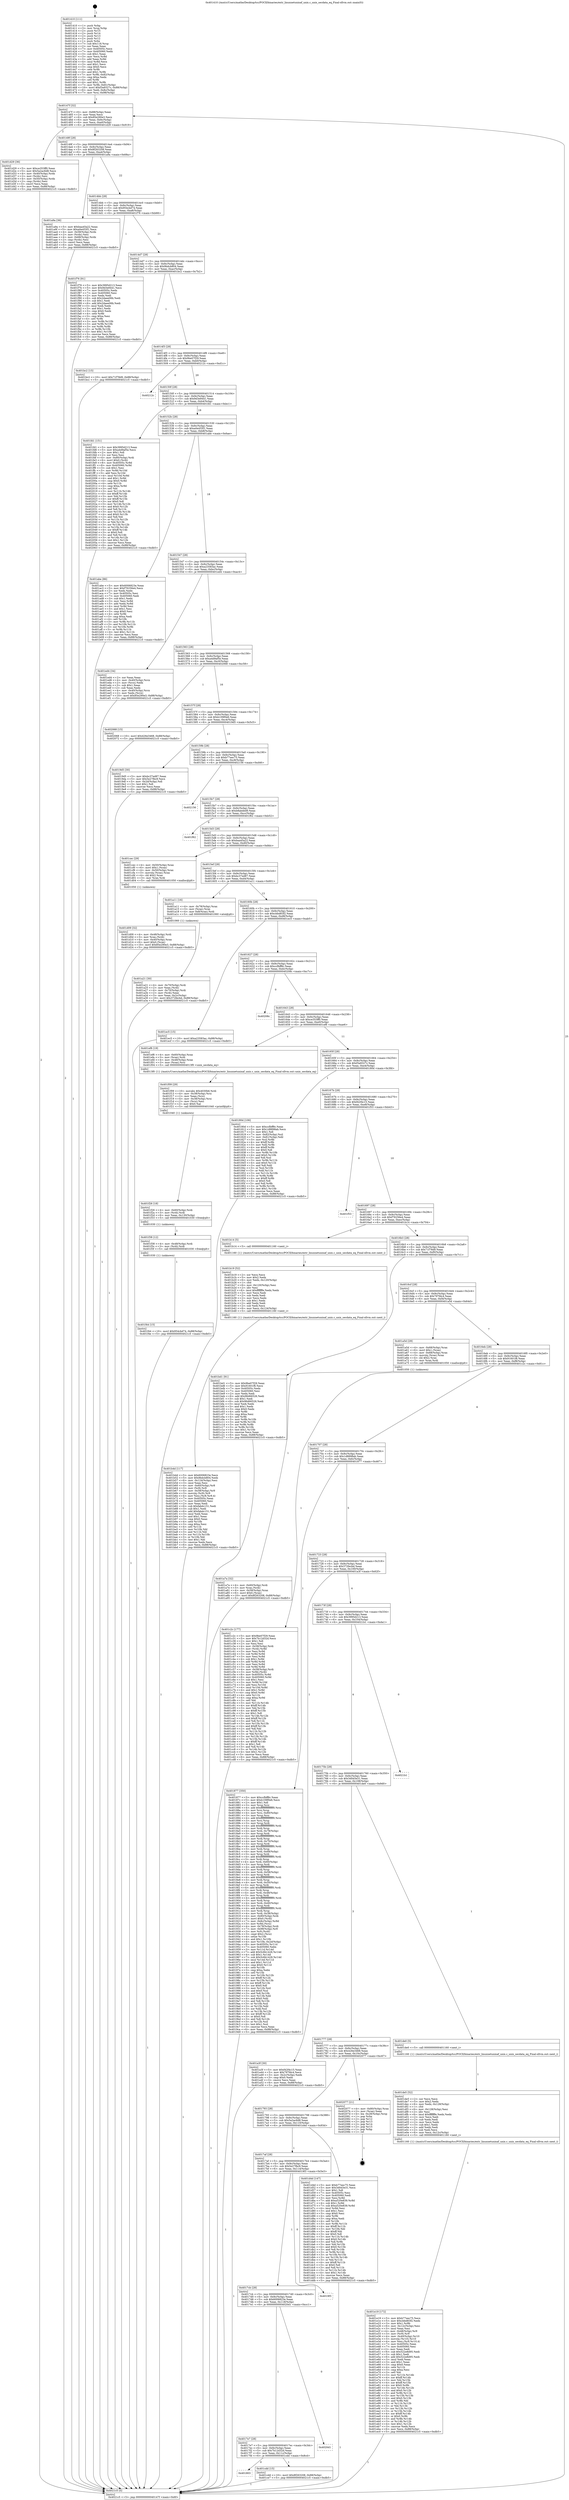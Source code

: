 digraph "0x401410" {
  label = "0x401410 (/mnt/c/Users/mathe/Desktop/tcc/POCII/binaries/extr_linuxnetunixaf_unix.c_unix_secdata_eq_Final-ollvm.out::main(0))"
  labelloc = "t"
  node[shape=record]

  Entry [label="",width=0.3,height=0.3,shape=circle,fillcolor=black,style=filled]
  "0x40147f" [label="{
     0x40147f [32]\l
     | [instrs]\l
     &nbsp;&nbsp;0x40147f \<+6\>: mov -0x88(%rbp),%eax\l
     &nbsp;&nbsp;0x401485 \<+2\>: mov %eax,%ecx\l
     &nbsp;&nbsp;0x401487 \<+6\>: sub $0x85e290e3,%ecx\l
     &nbsp;&nbsp;0x40148d \<+6\>: mov %eax,-0x9c(%rbp)\l
     &nbsp;&nbsp;0x401493 \<+6\>: mov %ecx,-0xa0(%rbp)\l
     &nbsp;&nbsp;0x401499 \<+6\>: je 0000000000401d29 \<main+0x919\>\l
  }"]
  "0x401d29" [label="{
     0x401d29 [36]\l
     | [instrs]\l
     &nbsp;&nbsp;0x401d29 \<+5\>: mov $0xce353ff0,%eax\l
     &nbsp;&nbsp;0x401d2e \<+5\>: mov $0x5a2ac6d8,%ecx\l
     &nbsp;&nbsp;0x401d33 \<+4\>: mov -0x40(%rbp),%rdx\l
     &nbsp;&nbsp;0x401d37 \<+2\>: mov (%rdx),%esi\l
     &nbsp;&nbsp;0x401d39 \<+4\>: mov -0x50(%rbp),%rdx\l
     &nbsp;&nbsp;0x401d3d \<+2\>: cmp (%rdx),%esi\l
     &nbsp;&nbsp;0x401d3f \<+3\>: cmovl %ecx,%eax\l
     &nbsp;&nbsp;0x401d42 \<+6\>: mov %eax,-0x88(%rbp)\l
     &nbsp;&nbsp;0x401d48 \<+5\>: jmp 00000000004021c5 \<main+0xdb5\>\l
  }"]
  "0x40149f" [label="{
     0x40149f [28]\l
     | [instrs]\l
     &nbsp;&nbsp;0x40149f \<+5\>: jmp 00000000004014a4 \<main+0x94\>\l
     &nbsp;&nbsp;0x4014a4 \<+6\>: mov -0x9c(%rbp),%eax\l
     &nbsp;&nbsp;0x4014aa \<+5\>: sub $0x8f263208,%eax\l
     &nbsp;&nbsp;0x4014af \<+6\>: mov %eax,-0xa4(%rbp)\l
     &nbsp;&nbsp;0x4014b5 \<+6\>: je 0000000000401a9a \<main+0x68a\>\l
  }"]
  Exit [label="",width=0.3,height=0.3,shape=circle,fillcolor=black,style=filled,peripheries=2]
  "0x401a9a" [label="{
     0x401a9a [36]\l
     | [instrs]\l
     &nbsp;&nbsp;0x401a9a \<+5\>: mov $0xbaa45a22,%eax\l
     &nbsp;&nbsp;0x401a9f \<+5\>: mov $0xa0e455f1,%ecx\l
     &nbsp;&nbsp;0x401aa4 \<+4\>: mov -0x58(%rbp),%rdx\l
     &nbsp;&nbsp;0x401aa8 \<+2\>: mov (%rdx),%esi\l
     &nbsp;&nbsp;0x401aaa \<+4\>: mov -0x68(%rbp),%rdx\l
     &nbsp;&nbsp;0x401aae \<+2\>: cmp (%rdx),%esi\l
     &nbsp;&nbsp;0x401ab0 \<+3\>: cmovl %ecx,%eax\l
     &nbsp;&nbsp;0x401ab3 \<+6\>: mov %eax,-0x88(%rbp)\l
     &nbsp;&nbsp;0x401ab9 \<+5\>: jmp 00000000004021c5 \<main+0xdb5\>\l
  }"]
  "0x4014bb" [label="{
     0x4014bb [28]\l
     | [instrs]\l
     &nbsp;&nbsp;0x4014bb \<+5\>: jmp 00000000004014c0 \<main+0xb0\>\l
     &nbsp;&nbsp;0x4014c0 \<+6\>: mov -0x9c(%rbp),%eax\l
     &nbsp;&nbsp;0x4014c6 \<+5\>: sub $0x954cbd74,%eax\l
     &nbsp;&nbsp;0x4014cb \<+6\>: mov %eax,-0xa8(%rbp)\l
     &nbsp;&nbsp;0x4014d1 \<+6\>: je 0000000000401f76 \<main+0xb66\>\l
  }"]
  "0x401f44" [label="{
     0x401f44 [15]\l
     | [instrs]\l
     &nbsp;&nbsp;0x401f44 \<+10\>: movl $0x954cbd74,-0x88(%rbp)\l
     &nbsp;&nbsp;0x401f4e \<+5\>: jmp 00000000004021c5 \<main+0xdb5\>\l
  }"]
  "0x401f76" [label="{
     0x401f76 [91]\l
     | [instrs]\l
     &nbsp;&nbsp;0x401f76 \<+5\>: mov $0x3995d213,%eax\l
     &nbsp;&nbsp;0x401f7b \<+5\>: mov $0x9d3e9441,%ecx\l
     &nbsp;&nbsp;0x401f80 \<+7\>: mov 0x40505c,%edx\l
     &nbsp;&nbsp;0x401f87 \<+7\>: mov 0x405060,%esi\l
     &nbsp;&nbsp;0x401f8e \<+2\>: mov %edx,%edi\l
     &nbsp;&nbsp;0x401f90 \<+6\>: sub $0x2daee06b,%edi\l
     &nbsp;&nbsp;0x401f96 \<+3\>: sub $0x1,%edi\l
     &nbsp;&nbsp;0x401f99 \<+6\>: add $0x2daee06b,%edi\l
     &nbsp;&nbsp;0x401f9f \<+3\>: imul %edi,%edx\l
     &nbsp;&nbsp;0x401fa2 \<+3\>: and $0x1,%edx\l
     &nbsp;&nbsp;0x401fa5 \<+3\>: cmp $0x0,%edx\l
     &nbsp;&nbsp;0x401fa8 \<+4\>: sete %r8b\l
     &nbsp;&nbsp;0x401fac \<+3\>: cmp $0xa,%esi\l
     &nbsp;&nbsp;0x401faf \<+4\>: setl %r9b\l
     &nbsp;&nbsp;0x401fb3 \<+3\>: mov %r8b,%r10b\l
     &nbsp;&nbsp;0x401fb6 \<+3\>: and %r9b,%r10b\l
     &nbsp;&nbsp;0x401fb9 \<+3\>: xor %r9b,%r8b\l
     &nbsp;&nbsp;0x401fbc \<+3\>: or %r8b,%r10b\l
     &nbsp;&nbsp;0x401fbf \<+4\>: test $0x1,%r10b\l
     &nbsp;&nbsp;0x401fc3 \<+3\>: cmovne %ecx,%eax\l
     &nbsp;&nbsp;0x401fc6 \<+6\>: mov %eax,-0x88(%rbp)\l
     &nbsp;&nbsp;0x401fcc \<+5\>: jmp 00000000004021c5 \<main+0xdb5\>\l
  }"]
  "0x4014d7" [label="{
     0x4014d7 [28]\l
     | [instrs]\l
     &nbsp;&nbsp;0x4014d7 \<+5\>: jmp 00000000004014dc \<main+0xcc\>\l
     &nbsp;&nbsp;0x4014dc \<+6\>: mov -0x9c(%rbp),%eax\l
     &nbsp;&nbsp;0x4014e2 \<+5\>: sub $0x9bdcb804,%eax\l
     &nbsp;&nbsp;0x4014e7 \<+6\>: mov %eax,-0xac(%rbp)\l
     &nbsp;&nbsp;0x4014ed \<+6\>: je 0000000000401bc2 \<main+0x7b2\>\l
  }"]
  "0x401f38" [label="{
     0x401f38 [12]\l
     | [instrs]\l
     &nbsp;&nbsp;0x401f38 \<+4\>: mov -0x48(%rbp),%rdi\l
     &nbsp;&nbsp;0x401f3c \<+3\>: mov (%rdi),%rdi\l
     &nbsp;&nbsp;0x401f3f \<+5\>: call 0000000000401030 \<free@plt\>\l
     | [calls]\l
     &nbsp;&nbsp;0x401030 \{1\} (unknown)\l
  }"]
  "0x401bc2" [label="{
     0x401bc2 [15]\l
     | [instrs]\l
     &nbsp;&nbsp;0x401bc2 \<+10\>: movl $0x71f78d9,-0x88(%rbp)\l
     &nbsp;&nbsp;0x401bcc \<+5\>: jmp 00000000004021c5 \<main+0xdb5\>\l
  }"]
  "0x4014f3" [label="{
     0x4014f3 [28]\l
     | [instrs]\l
     &nbsp;&nbsp;0x4014f3 \<+5\>: jmp 00000000004014f8 \<main+0xe8\>\l
     &nbsp;&nbsp;0x4014f8 \<+6\>: mov -0x9c(%rbp),%eax\l
     &nbsp;&nbsp;0x4014fe \<+5\>: sub $0x9be07f29,%eax\l
     &nbsp;&nbsp;0x401503 \<+6\>: mov %eax,-0xb0(%rbp)\l
     &nbsp;&nbsp;0x401509 \<+6\>: je 000000000040212c \<main+0xd1c\>\l
  }"]
  "0x401f26" [label="{
     0x401f26 [18]\l
     | [instrs]\l
     &nbsp;&nbsp;0x401f26 \<+4\>: mov -0x60(%rbp),%rdi\l
     &nbsp;&nbsp;0x401f2a \<+3\>: mov (%rdi),%rdi\l
     &nbsp;&nbsp;0x401f2d \<+6\>: mov %eax,-0x130(%rbp)\l
     &nbsp;&nbsp;0x401f33 \<+5\>: call 0000000000401030 \<free@plt\>\l
     | [calls]\l
     &nbsp;&nbsp;0x401030 \{1\} (unknown)\l
  }"]
  "0x40212c" [label="{
     0x40212c\l
  }", style=dashed]
  "0x40150f" [label="{
     0x40150f [28]\l
     | [instrs]\l
     &nbsp;&nbsp;0x40150f \<+5\>: jmp 0000000000401514 \<main+0x104\>\l
     &nbsp;&nbsp;0x401514 \<+6\>: mov -0x9c(%rbp),%eax\l
     &nbsp;&nbsp;0x40151a \<+5\>: sub $0x9d3e9441,%eax\l
     &nbsp;&nbsp;0x40151f \<+6\>: mov %eax,-0xb4(%rbp)\l
     &nbsp;&nbsp;0x401525 \<+6\>: je 0000000000401fd1 \<main+0xbc1\>\l
  }"]
  "0x401f09" [label="{
     0x401f09 [29]\l
     | [instrs]\l
     &nbsp;&nbsp;0x401f09 \<+10\>: movabs $0x4030b6,%rdi\l
     &nbsp;&nbsp;0x401f13 \<+4\>: mov -0x38(%rbp),%rsi\l
     &nbsp;&nbsp;0x401f17 \<+2\>: mov %eax,(%rsi)\l
     &nbsp;&nbsp;0x401f19 \<+4\>: mov -0x38(%rbp),%rsi\l
     &nbsp;&nbsp;0x401f1d \<+2\>: mov (%rsi),%esi\l
     &nbsp;&nbsp;0x401f1f \<+2\>: mov $0x0,%al\l
     &nbsp;&nbsp;0x401f21 \<+5\>: call 0000000000401040 \<printf@plt\>\l
     | [calls]\l
     &nbsp;&nbsp;0x401040 \{1\} (unknown)\l
  }"]
  "0x401fd1" [label="{
     0x401fd1 [151]\l
     | [instrs]\l
     &nbsp;&nbsp;0x401fd1 \<+5\>: mov $0x3995d213,%eax\l
     &nbsp;&nbsp;0x401fd6 \<+5\>: mov $0xa4d9af5e,%ecx\l
     &nbsp;&nbsp;0x401fdb \<+2\>: mov $0x1,%dl\l
     &nbsp;&nbsp;0x401fdd \<+2\>: xor %esi,%esi\l
     &nbsp;&nbsp;0x401fdf \<+4\>: mov -0x80(%rbp),%rdi\l
     &nbsp;&nbsp;0x401fe3 \<+6\>: movl $0x0,(%rdi)\l
     &nbsp;&nbsp;0x401fe9 \<+8\>: mov 0x40505c,%r8d\l
     &nbsp;&nbsp;0x401ff1 \<+8\>: mov 0x405060,%r9d\l
     &nbsp;&nbsp;0x401ff9 \<+3\>: sub $0x1,%esi\l
     &nbsp;&nbsp;0x401ffc \<+3\>: mov %r8d,%r10d\l
     &nbsp;&nbsp;0x401fff \<+3\>: add %esi,%r10d\l
     &nbsp;&nbsp;0x402002 \<+4\>: imul %r10d,%r8d\l
     &nbsp;&nbsp;0x402006 \<+4\>: and $0x1,%r8d\l
     &nbsp;&nbsp;0x40200a \<+4\>: cmp $0x0,%r8d\l
     &nbsp;&nbsp;0x40200e \<+4\>: sete %r11b\l
     &nbsp;&nbsp;0x402012 \<+4\>: cmp $0xa,%r9d\l
     &nbsp;&nbsp;0x402016 \<+3\>: setl %bl\l
     &nbsp;&nbsp;0x402019 \<+3\>: mov %r11b,%r14b\l
     &nbsp;&nbsp;0x40201c \<+4\>: xor $0xff,%r14b\l
     &nbsp;&nbsp;0x402020 \<+3\>: mov %bl,%r15b\l
     &nbsp;&nbsp;0x402023 \<+4\>: xor $0xff,%r15b\l
     &nbsp;&nbsp;0x402027 \<+3\>: xor $0x0,%dl\l
     &nbsp;&nbsp;0x40202a \<+3\>: mov %r14b,%r12b\l
     &nbsp;&nbsp;0x40202d \<+4\>: and $0x0,%r12b\l
     &nbsp;&nbsp;0x402031 \<+3\>: and %dl,%r11b\l
     &nbsp;&nbsp;0x402034 \<+3\>: mov %r15b,%r13b\l
     &nbsp;&nbsp;0x402037 \<+4\>: and $0x0,%r13b\l
     &nbsp;&nbsp;0x40203b \<+2\>: and %dl,%bl\l
     &nbsp;&nbsp;0x40203d \<+3\>: or %r11b,%r12b\l
     &nbsp;&nbsp;0x402040 \<+3\>: or %bl,%r13b\l
     &nbsp;&nbsp;0x402043 \<+3\>: xor %r13b,%r12b\l
     &nbsp;&nbsp;0x402046 \<+3\>: or %r15b,%r14b\l
     &nbsp;&nbsp;0x402049 \<+4\>: xor $0xff,%r14b\l
     &nbsp;&nbsp;0x40204d \<+3\>: or $0x0,%dl\l
     &nbsp;&nbsp;0x402050 \<+3\>: and %dl,%r14b\l
     &nbsp;&nbsp;0x402053 \<+3\>: or %r14b,%r12b\l
     &nbsp;&nbsp;0x402056 \<+4\>: test $0x1,%r12b\l
     &nbsp;&nbsp;0x40205a \<+3\>: cmovne %ecx,%eax\l
     &nbsp;&nbsp;0x40205d \<+6\>: mov %eax,-0x88(%rbp)\l
     &nbsp;&nbsp;0x402063 \<+5\>: jmp 00000000004021c5 \<main+0xdb5\>\l
  }"]
  "0x40152b" [label="{
     0x40152b [28]\l
     | [instrs]\l
     &nbsp;&nbsp;0x40152b \<+5\>: jmp 0000000000401530 \<main+0x120\>\l
     &nbsp;&nbsp;0x401530 \<+6\>: mov -0x9c(%rbp),%eax\l
     &nbsp;&nbsp;0x401536 \<+5\>: sub $0xa0e455f1,%eax\l
     &nbsp;&nbsp;0x40153b \<+6\>: mov %eax,-0xb8(%rbp)\l
     &nbsp;&nbsp;0x401541 \<+6\>: je 0000000000401abe \<main+0x6ae\>\l
  }"]
  "0x401e19" [label="{
     0x401e19 [172]\l
     | [instrs]\l
     &nbsp;&nbsp;0x401e19 \<+5\>: mov $0xb77eec75,%ecx\l
     &nbsp;&nbsp;0x401e1e \<+5\>: mov $0xcbbd83f2,%edx\l
     &nbsp;&nbsp;0x401e23 \<+3\>: mov $0x1,%r8b\l
     &nbsp;&nbsp;0x401e26 \<+6\>: mov -0x12c(%rbp),%esi\l
     &nbsp;&nbsp;0x401e2c \<+3\>: imul %eax,%esi\l
     &nbsp;&nbsp;0x401e2f \<+4\>: mov -0x48(%rbp),%r9\l
     &nbsp;&nbsp;0x401e33 \<+3\>: mov (%r9),%r9\l
     &nbsp;&nbsp;0x401e36 \<+4\>: mov -0x40(%rbp),%r10\l
     &nbsp;&nbsp;0x401e3a \<+3\>: movslq (%r10),%r10\l
     &nbsp;&nbsp;0x401e3d \<+4\>: mov %esi,(%r9,%r10,4)\l
     &nbsp;&nbsp;0x401e41 \<+7\>: mov 0x40505c,%eax\l
     &nbsp;&nbsp;0x401e48 \<+7\>: mov 0x405060,%esi\l
     &nbsp;&nbsp;0x401e4f \<+2\>: mov %eax,%edi\l
     &nbsp;&nbsp;0x401e51 \<+6\>: sub $0x522e8d95,%edi\l
     &nbsp;&nbsp;0x401e57 \<+3\>: sub $0x1,%edi\l
     &nbsp;&nbsp;0x401e5a \<+6\>: add $0x522e8d95,%edi\l
     &nbsp;&nbsp;0x401e60 \<+3\>: imul %edi,%eax\l
     &nbsp;&nbsp;0x401e63 \<+3\>: and $0x1,%eax\l
     &nbsp;&nbsp;0x401e66 \<+3\>: cmp $0x0,%eax\l
     &nbsp;&nbsp;0x401e69 \<+4\>: sete %r11b\l
     &nbsp;&nbsp;0x401e6d \<+3\>: cmp $0xa,%esi\l
     &nbsp;&nbsp;0x401e70 \<+3\>: setl %bl\l
     &nbsp;&nbsp;0x401e73 \<+3\>: mov %r11b,%r14b\l
     &nbsp;&nbsp;0x401e76 \<+4\>: xor $0xff,%r14b\l
     &nbsp;&nbsp;0x401e7a \<+3\>: mov %bl,%r15b\l
     &nbsp;&nbsp;0x401e7d \<+4\>: xor $0xff,%r15b\l
     &nbsp;&nbsp;0x401e81 \<+4\>: xor $0x0,%r8b\l
     &nbsp;&nbsp;0x401e85 \<+3\>: mov %r14b,%r12b\l
     &nbsp;&nbsp;0x401e88 \<+4\>: and $0x0,%r12b\l
     &nbsp;&nbsp;0x401e8c \<+3\>: and %r8b,%r11b\l
     &nbsp;&nbsp;0x401e8f \<+3\>: mov %r15b,%r13b\l
     &nbsp;&nbsp;0x401e92 \<+4\>: and $0x0,%r13b\l
     &nbsp;&nbsp;0x401e96 \<+3\>: and %r8b,%bl\l
     &nbsp;&nbsp;0x401e99 \<+3\>: or %r11b,%r12b\l
     &nbsp;&nbsp;0x401e9c \<+3\>: or %bl,%r13b\l
     &nbsp;&nbsp;0x401e9f \<+3\>: xor %r13b,%r12b\l
     &nbsp;&nbsp;0x401ea2 \<+3\>: or %r15b,%r14b\l
     &nbsp;&nbsp;0x401ea5 \<+4\>: xor $0xff,%r14b\l
     &nbsp;&nbsp;0x401ea9 \<+4\>: or $0x0,%r8b\l
     &nbsp;&nbsp;0x401ead \<+3\>: and %r8b,%r14b\l
     &nbsp;&nbsp;0x401eb0 \<+3\>: or %r14b,%r12b\l
     &nbsp;&nbsp;0x401eb3 \<+4\>: test $0x1,%r12b\l
     &nbsp;&nbsp;0x401eb7 \<+3\>: cmovne %edx,%ecx\l
     &nbsp;&nbsp;0x401eba \<+6\>: mov %ecx,-0x88(%rbp)\l
     &nbsp;&nbsp;0x401ec0 \<+5\>: jmp 00000000004021c5 \<main+0xdb5\>\l
  }"]
  "0x401abe" [label="{
     0x401abe [86]\l
     | [instrs]\l
     &nbsp;&nbsp;0x401abe \<+5\>: mov $0x6006823e,%eax\l
     &nbsp;&nbsp;0x401ac3 \<+5\>: mov $0xf76256e4,%ecx\l
     &nbsp;&nbsp;0x401ac8 \<+2\>: xor %edx,%edx\l
     &nbsp;&nbsp;0x401aca \<+7\>: mov 0x40505c,%esi\l
     &nbsp;&nbsp;0x401ad1 \<+7\>: mov 0x405060,%edi\l
     &nbsp;&nbsp;0x401ad8 \<+3\>: sub $0x1,%edx\l
     &nbsp;&nbsp;0x401adb \<+3\>: mov %esi,%r8d\l
     &nbsp;&nbsp;0x401ade \<+3\>: add %edx,%r8d\l
     &nbsp;&nbsp;0x401ae1 \<+4\>: imul %r8d,%esi\l
     &nbsp;&nbsp;0x401ae5 \<+3\>: and $0x1,%esi\l
     &nbsp;&nbsp;0x401ae8 \<+3\>: cmp $0x0,%esi\l
     &nbsp;&nbsp;0x401aeb \<+4\>: sete %r9b\l
     &nbsp;&nbsp;0x401aef \<+3\>: cmp $0xa,%edi\l
     &nbsp;&nbsp;0x401af2 \<+4\>: setl %r10b\l
     &nbsp;&nbsp;0x401af6 \<+3\>: mov %r9b,%r11b\l
     &nbsp;&nbsp;0x401af9 \<+3\>: and %r10b,%r11b\l
     &nbsp;&nbsp;0x401afc \<+3\>: xor %r10b,%r9b\l
     &nbsp;&nbsp;0x401aff \<+3\>: or %r9b,%r11b\l
     &nbsp;&nbsp;0x401b02 \<+4\>: test $0x1,%r11b\l
     &nbsp;&nbsp;0x401b06 \<+3\>: cmovne %ecx,%eax\l
     &nbsp;&nbsp;0x401b09 \<+6\>: mov %eax,-0x88(%rbp)\l
     &nbsp;&nbsp;0x401b0f \<+5\>: jmp 00000000004021c5 \<main+0xdb5\>\l
  }"]
  "0x401547" [label="{
     0x401547 [28]\l
     | [instrs]\l
     &nbsp;&nbsp;0x401547 \<+5\>: jmp 000000000040154c \<main+0x13c\>\l
     &nbsp;&nbsp;0x40154c \<+6\>: mov -0x9c(%rbp),%eax\l
     &nbsp;&nbsp;0x401552 \<+5\>: sub $0xa23583ac,%eax\l
     &nbsp;&nbsp;0x401557 \<+6\>: mov %eax,-0xbc(%rbp)\l
     &nbsp;&nbsp;0x40155d \<+6\>: je 0000000000401ed4 \<main+0xac4\>\l
  }"]
  "0x401de5" [label="{
     0x401de5 [52]\l
     | [instrs]\l
     &nbsp;&nbsp;0x401de5 \<+2\>: xor %ecx,%ecx\l
     &nbsp;&nbsp;0x401de7 \<+5\>: mov $0x2,%edx\l
     &nbsp;&nbsp;0x401dec \<+6\>: mov %edx,-0x128(%rbp)\l
     &nbsp;&nbsp;0x401df2 \<+1\>: cltd\l
     &nbsp;&nbsp;0x401df3 \<+6\>: mov -0x128(%rbp),%esi\l
     &nbsp;&nbsp;0x401df9 \<+2\>: idiv %esi\l
     &nbsp;&nbsp;0x401dfb \<+6\>: imul $0xfffffffe,%edx,%edx\l
     &nbsp;&nbsp;0x401e01 \<+2\>: mov %ecx,%edi\l
     &nbsp;&nbsp;0x401e03 \<+2\>: sub %edx,%edi\l
     &nbsp;&nbsp;0x401e05 \<+2\>: mov %ecx,%edx\l
     &nbsp;&nbsp;0x401e07 \<+3\>: sub $0x1,%edx\l
     &nbsp;&nbsp;0x401e0a \<+2\>: add %edx,%edi\l
     &nbsp;&nbsp;0x401e0c \<+2\>: sub %edi,%ecx\l
     &nbsp;&nbsp;0x401e0e \<+6\>: mov %ecx,-0x12c(%rbp)\l
     &nbsp;&nbsp;0x401e14 \<+5\>: call 0000000000401160 \<next_i\>\l
     | [calls]\l
     &nbsp;&nbsp;0x401160 \{1\} (/mnt/c/Users/mathe/Desktop/tcc/POCII/binaries/extr_linuxnetunixaf_unix.c_unix_secdata_eq_Final-ollvm.out::next_i)\l
  }"]
  "0x401ed4" [label="{
     0x401ed4 [34]\l
     | [instrs]\l
     &nbsp;&nbsp;0x401ed4 \<+2\>: xor %eax,%eax\l
     &nbsp;&nbsp;0x401ed6 \<+4\>: mov -0x40(%rbp),%rcx\l
     &nbsp;&nbsp;0x401eda \<+2\>: mov (%rcx),%edx\l
     &nbsp;&nbsp;0x401edc \<+3\>: sub $0x1,%eax\l
     &nbsp;&nbsp;0x401edf \<+2\>: sub %eax,%edx\l
     &nbsp;&nbsp;0x401ee1 \<+4\>: mov -0x40(%rbp),%rcx\l
     &nbsp;&nbsp;0x401ee5 \<+2\>: mov %edx,(%rcx)\l
     &nbsp;&nbsp;0x401ee7 \<+10\>: movl $0x85e290e3,-0x88(%rbp)\l
     &nbsp;&nbsp;0x401ef1 \<+5\>: jmp 00000000004021c5 \<main+0xdb5\>\l
  }"]
  "0x401563" [label="{
     0x401563 [28]\l
     | [instrs]\l
     &nbsp;&nbsp;0x401563 \<+5\>: jmp 0000000000401568 \<main+0x158\>\l
     &nbsp;&nbsp;0x401568 \<+6\>: mov -0x9c(%rbp),%eax\l
     &nbsp;&nbsp;0x40156e \<+5\>: sub $0xa4d9af5e,%eax\l
     &nbsp;&nbsp;0x401573 \<+6\>: mov %eax,-0xc0(%rbp)\l
     &nbsp;&nbsp;0x401579 \<+6\>: je 0000000000402068 \<main+0xc58\>\l
  }"]
  "0x401d09" [label="{
     0x401d09 [32]\l
     | [instrs]\l
     &nbsp;&nbsp;0x401d09 \<+4\>: mov -0x48(%rbp),%rdi\l
     &nbsp;&nbsp;0x401d0d \<+3\>: mov %rax,(%rdi)\l
     &nbsp;&nbsp;0x401d10 \<+4\>: mov -0x40(%rbp),%rax\l
     &nbsp;&nbsp;0x401d14 \<+6\>: movl $0x0,(%rax)\l
     &nbsp;&nbsp;0x401d1a \<+10\>: movl $0x85e290e3,-0x88(%rbp)\l
     &nbsp;&nbsp;0x401d24 \<+5\>: jmp 00000000004021c5 \<main+0xdb5\>\l
  }"]
  "0x402068" [label="{
     0x402068 [15]\l
     | [instrs]\l
     &nbsp;&nbsp;0x402068 \<+10\>: movl $0x426e3468,-0x88(%rbp)\l
     &nbsp;&nbsp;0x402072 \<+5\>: jmp 00000000004021c5 \<main+0xdb5\>\l
  }"]
  "0x40157f" [label="{
     0x40157f [28]\l
     | [instrs]\l
     &nbsp;&nbsp;0x40157f \<+5\>: jmp 0000000000401584 \<main+0x174\>\l
     &nbsp;&nbsp;0x401584 \<+6\>: mov -0x9c(%rbp),%eax\l
     &nbsp;&nbsp;0x40158a \<+5\>: sub $0xb109f0e6,%eax\l
     &nbsp;&nbsp;0x40158f \<+6\>: mov %eax,-0xc4(%rbp)\l
     &nbsp;&nbsp;0x401595 \<+6\>: je 00000000004019d5 \<main+0x5c5\>\l
  }"]
  "0x401803" [label="{
     0x401803\l
  }", style=dashed]
  "0x4019d5" [label="{
     0x4019d5 [30]\l
     | [instrs]\l
     &nbsp;&nbsp;0x4019d5 \<+5\>: mov $0xbc37ed87,%eax\l
     &nbsp;&nbsp;0x4019da \<+5\>: mov $0x5e27fbc9,%ecx\l
     &nbsp;&nbsp;0x4019df \<+3\>: mov -0x2d(%rbp),%dl\l
     &nbsp;&nbsp;0x4019e2 \<+3\>: test $0x1,%dl\l
     &nbsp;&nbsp;0x4019e5 \<+3\>: cmovne %ecx,%eax\l
     &nbsp;&nbsp;0x4019e8 \<+6\>: mov %eax,-0x88(%rbp)\l
     &nbsp;&nbsp;0x4019ee \<+5\>: jmp 00000000004021c5 \<main+0xdb5\>\l
  }"]
  "0x40159b" [label="{
     0x40159b [28]\l
     | [instrs]\l
     &nbsp;&nbsp;0x40159b \<+5\>: jmp 00000000004015a0 \<main+0x190\>\l
     &nbsp;&nbsp;0x4015a0 \<+6\>: mov -0x9c(%rbp),%eax\l
     &nbsp;&nbsp;0x4015a6 \<+5\>: sub $0xb77eec75,%eax\l
     &nbsp;&nbsp;0x4015ab \<+6\>: mov %eax,-0xc8(%rbp)\l
     &nbsp;&nbsp;0x4015b1 \<+6\>: je 0000000000402156 \<main+0xd46\>\l
  }"]
  "0x401cdd" [label="{
     0x401cdd [15]\l
     | [instrs]\l
     &nbsp;&nbsp;0x401cdd \<+10\>: movl $0x8f263208,-0x88(%rbp)\l
     &nbsp;&nbsp;0x401ce7 \<+5\>: jmp 00000000004021c5 \<main+0xdb5\>\l
  }"]
  "0x402156" [label="{
     0x402156\l
  }", style=dashed]
  "0x4015b7" [label="{
     0x4015b7 [28]\l
     | [instrs]\l
     &nbsp;&nbsp;0x4015b7 \<+5\>: jmp 00000000004015bc \<main+0x1ac\>\l
     &nbsp;&nbsp;0x4015bc \<+6\>: mov -0x9c(%rbp),%eax\l
     &nbsp;&nbsp;0x4015c2 \<+5\>: sub $0xb8abded9,%eax\l
     &nbsp;&nbsp;0x4015c7 \<+6\>: mov %eax,-0xcc(%rbp)\l
     &nbsp;&nbsp;0x4015cd \<+6\>: je 0000000000401f62 \<main+0xb52\>\l
  }"]
  "0x4017e7" [label="{
     0x4017e7 [28]\l
     | [instrs]\l
     &nbsp;&nbsp;0x4017e7 \<+5\>: jmp 00000000004017ec \<main+0x3dc\>\l
     &nbsp;&nbsp;0x4017ec \<+6\>: mov -0x9c(%rbp),%eax\l
     &nbsp;&nbsp;0x4017f2 \<+5\>: sub $0x7b12d32d,%eax\l
     &nbsp;&nbsp;0x4017f7 \<+6\>: mov %eax,-0x11c(%rbp)\l
     &nbsp;&nbsp;0x4017fd \<+6\>: je 0000000000401cdd \<main+0x8cd\>\l
  }"]
  "0x401f62" [label="{
     0x401f62\l
  }", style=dashed]
  "0x4015d3" [label="{
     0x4015d3 [28]\l
     | [instrs]\l
     &nbsp;&nbsp;0x4015d3 \<+5\>: jmp 00000000004015d8 \<main+0x1c8\>\l
     &nbsp;&nbsp;0x4015d8 \<+6\>: mov -0x9c(%rbp),%eax\l
     &nbsp;&nbsp;0x4015de \<+5\>: sub $0xbaa45a22,%eax\l
     &nbsp;&nbsp;0x4015e3 \<+6\>: mov %eax,-0xd0(%rbp)\l
     &nbsp;&nbsp;0x4015e9 \<+6\>: je 0000000000401cec \<main+0x8dc\>\l
  }"]
  "0x4020d1" [label="{
     0x4020d1\l
  }", style=dashed]
  "0x401cec" [label="{
     0x401cec [29]\l
     | [instrs]\l
     &nbsp;&nbsp;0x401cec \<+4\>: mov -0x50(%rbp),%rax\l
     &nbsp;&nbsp;0x401cf0 \<+6\>: movl $0x1,(%rax)\l
     &nbsp;&nbsp;0x401cf6 \<+4\>: mov -0x50(%rbp),%rax\l
     &nbsp;&nbsp;0x401cfa \<+3\>: movslq (%rax),%rax\l
     &nbsp;&nbsp;0x401cfd \<+4\>: shl $0x2,%rax\l
     &nbsp;&nbsp;0x401d01 \<+3\>: mov %rax,%rdi\l
     &nbsp;&nbsp;0x401d04 \<+5\>: call 0000000000401050 \<malloc@plt\>\l
     | [calls]\l
     &nbsp;&nbsp;0x401050 \{1\} (unknown)\l
  }"]
  "0x4015ef" [label="{
     0x4015ef [28]\l
     | [instrs]\l
     &nbsp;&nbsp;0x4015ef \<+5\>: jmp 00000000004015f4 \<main+0x1e4\>\l
     &nbsp;&nbsp;0x4015f4 \<+6\>: mov -0x9c(%rbp),%eax\l
     &nbsp;&nbsp;0x4015fa \<+5\>: sub $0xbc37ed87,%eax\l
     &nbsp;&nbsp;0x4015ff \<+6\>: mov %eax,-0xd4(%rbp)\l
     &nbsp;&nbsp;0x401605 \<+6\>: je 0000000000401a11 \<main+0x601\>\l
  }"]
  "0x4017cb" [label="{
     0x4017cb [28]\l
     | [instrs]\l
     &nbsp;&nbsp;0x4017cb \<+5\>: jmp 00000000004017d0 \<main+0x3c0\>\l
     &nbsp;&nbsp;0x4017d0 \<+6\>: mov -0x9c(%rbp),%eax\l
     &nbsp;&nbsp;0x4017d6 \<+5\>: sub $0x6006823e,%eax\l
     &nbsp;&nbsp;0x4017db \<+6\>: mov %eax,-0x118(%rbp)\l
     &nbsp;&nbsp;0x4017e1 \<+6\>: je 00000000004020d1 \<main+0xcc1\>\l
  }"]
  "0x401a11" [label="{
     0x401a11 [16]\l
     | [instrs]\l
     &nbsp;&nbsp;0x401a11 \<+4\>: mov -0x78(%rbp),%rax\l
     &nbsp;&nbsp;0x401a15 \<+3\>: mov (%rax),%rax\l
     &nbsp;&nbsp;0x401a18 \<+4\>: mov 0x8(%rax),%rdi\l
     &nbsp;&nbsp;0x401a1c \<+5\>: call 0000000000401060 \<atoi@plt\>\l
     | [calls]\l
     &nbsp;&nbsp;0x401060 \{1\} (unknown)\l
  }"]
  "0x40160b" [label="{
     0x40160b [28]\l
     | [instrs]\l
     &nbsp;&nbsp;0x40160b \<+5\>: jmp 0000000000401610 \<main+0x200\>\l
     &nbsp;&nbsp;0x401610 \<+6\>: mov -0x9c(%rbp),%eax\l
     &nbsp;&nbsp;0x401616 \<+5\>: sub $0xcbbd83f2,%eax\l
     &nbsp;&nbsp;0x40161b \<+6\>: mov %eax,-0xd8(%rbp)\l
     &nbsp;&nbsp;0x401621 \<+6\>: je 0000000000401ec5 \<main+0xab5\>\l
  }"]
  "0x4019f3" [label="{
     0x4019f3\l
  }", style=dashed]
  "0x401ec5" [label="{
     0x401ec5 [15]\l
     | [instrs]\l
     &nbsp;&nbsp;0x401ec5 \<+10\>: movl $0xa23583ac,-0x88(%rbp)\l
     &nbsp;&nbsp;0x401ecf \<+5\>: jmp 00000000004021c5 \<main+0xdb5\>\l
  }"]
  "0x401627" [label="{
     0x401627 [28]\l
     | [instrs]\l
     &nbsp;&nbsp;0x401627 \<+5\>: jmp 000000000040162c \<main+0x21c\>\l
     &nbsp;&nbsp;0x40162c \<+6\>: mov -0x9c(%rbp),%eax\l
     &nbsp;&nbsp;0x401632 \<+5\>: sub $0xccfbff8c,%eax\l
     &nbsp;&nbsp;0x401637 \<+6\>: mov %eax,-0xdc(%rbp)\l
     &nbsp;&nbsp;0x40163d \<+6\>: je 000000000040208c \<main+0xc7c\>\l
  }"]
  "0x4017af" [label="{
     0x4017af [28]\l
     | [instrs]\l
     &nbsp;&nbsp;0x4017af \<+5\>: jmp 00000000004017b4 \<main+0x3a4\>\l
     &nbsp;&nbsp;0x4017b4 \<+6\>: mov -0x9c(%rbp),%eax\l
     &nbsp;&nbsp;0x4017ba \<+5\>: sub $0x5e27fbc9,%eax\l
     &nbsp;&nbsp;0x4017bf \<+6\>: mov %eax,-0x114(%rbp)\l
     &nbsp;&nbsp;0x4017c5 \<+6\>: je 00000000004019f3 \<main+0x5e3\>\l
  }"]
  "0x40208c" [label="{
     0x40208c\l
  }", style=dashed]
  "0x401643" [label="{
     0x401643 [28]\l
     | [instrs]\l
     &nbsp;&nbsp;0x401643 \<+5\>: jmp 0000000000401648 \<main+0x238\>\l
     &nbsp;&nbsp;0x401648 \<+6\>: mov -0x9c(%rbp),%eax\l
     &nbsp;&nbsp;0x40164e \<+5\>: sub $0xce353ff0,%eax\l
     &nbsp;&nbsp;0x401653 \<+6\>: mov %eax,-0xe0(%rbp)\l
     &nbsp;&nbsp;0x401659 \<+6\>: je 0000000000401ef6 \<main+0xae6\>\l
  }"]
  "0x401d4d" [label="{
     0x401d4d [147]\l
     | [instrs]\l
     &nbsp;&nbsp;0x401d4d \<+5\>: mov $0xb77eec75,%eax\l
     &nbsp;&nbsp;0x401d52 \<+5\>: mov $0x3d0d3e31,%ecx\l
     &nbsp;&nbsp;0x401d57 \<+2\>: mov $0x1,%dl\l
     &nbsp;&nbsp;0x401d59 \<+7\>: mov 0x40505c,%esi\l
     &nbsp;&nbsp;0x401d60 \<+7\>: mov 0x405060,%edi\l
     &nbsp;&nbsp;0x401d67 \<+3\>: mov %esi,%r8d\l
     &nbsp;&nbsp;0x401d6a \<+7\>: add $0xa520e839,%r8d\l
     &nbsp;&nbsp;0x401d71 \<+4\>: sub $0x1,%r8d\l
     &nbsp;&nbsp;0x401d75 \<+7\>: sub $0xa520e839,%r8d\l
     &nbsp;&nbsp;0x401d7c \<+4\>: imul %r8d,%esi\l
     &nbsp;&nbsp;0x401d80 \<+3\>: and $0x1,%esi\l
     &nbsp;&nbsp;0x401d83 \<+3\>: cmp $0x0,%esi\l
     &nbsp;&nbsp;0x401d86 \<+4\>: sete %r9b\l
     &nbsp;&nbsp;0x401d8a \<+3\>: cmp $0xa,%edi\l
     &nbsp;&nbsp;0x401d8d \<+4\>: setl %r10b\l
     &nbsp;&nbsp;0x401d91 \<+3\>: mov %r9b,%r11b\l
     &nbsp;&nbsp;0x401d94 \<+4\>: xor $0xff,%r11b\l
     &nbsp;&nbsp;0x401d98 \<+3\>: mov %r10b,%bl\l
     &nbsp;&nbsp;0x401d9b \<+3\>: xor $0xff,%bl\l
     &nbsp;&nbsp;0x401d9e \<+3\>: xor $0x0,%dl\l
     &nbsp;&nbsp;0x401da1 \<+3\>: mov %r11b,%r14b\l
     &nbsp;&nbsp;0x401da4 \<+4\>: and $0x0,%r14b\l
     &nbsp;&nbsp;0x401da8 \<+3\>: and %dl,%r9b\l
     &nbsp;&nbsp;0x401dab \<+3\>: mov %bl,%r15b\l
     &nbsp;&nbsp;0x401dae \<+4\>: and $0x0,%r15b\l
     &nbsp;&nbsp;0x401db2 \<+3\>: and %dl,%r10b\l
     &nbsp;&nbsp;0x401db5 \<+3\>: or %r9b,%r14b\l
     &nbsp;&nbsp;0x401db8 \<+3\>: or %r10b,%r15b\l
     &nbsp;&nbsp;0x401dbb \<+3\>: xor %r15b,%r14b\l
     &nbsp;&nbsp;0x401dbe \<+3\>: or %bl,%r11b\l
     &nbsp;&nbsp;0x401dc1 \<+4\>: xor $0xff,%r11b\l
     &nbsp;&nbsp;0x401dc5 \<+3\>: or $0x0,%dl\l
     &nbsp;&nbsp;0x401dc8 \<+3\>: and %dl,%r11b\l
     &nbsp;&nbsp;0x401dcb \<+3\>: or %r11b,%r14b\l
     &nbsp;&nbsp;0x401dce \<+4\>: test $0x1,%r14b\l
     &nbsp;&nbsp;0x401dd2 \<+3\>: cmovne %ecx,%eax\l
     &nbsp;&nbsp;0x401dd5 \<+6\>: mov %eax,-0x88(%rbp)\l
     &nbsp;&nbsp;0x401ddb \<+5\>: jmp 00000000004021c5 \<main+0xdb5\>\l
  }"]
  "0x401ef6" [label="{
     0x401ef6 [19]\l
     | [instrs]\l
     &nbsp;&nbsp;0x401ef6 \<+4\>: mov -0x60(%rbp),%rax\l
     &nbsp;&nbsp;0x401efa \<+3\>: mov (%rax),%rdi\l
     &nbsp;&nbsp;0x401efd \<+4\>: mov -0x48(%rbp),%rax\l
     &nbsp;&nbsp;0x401f01 \<+3\>: mov (%rax),%rsi\l
     &nbsp;&nbsp;0x401f04 \<+5\>: call 00000000004013f0 \<unix_secdata_eq\>\l
     | [calls]\l
     &nbsp;&nbsp;0x4013f0 \{1\} (/mnt/c/Users/mathe/Desktop/tcc/POCII/binaries/extr_linuxnetunixaf_unix.c_unix_secdata_eq_Final-ollvm.out::unix_secdata_eq)\l
  }"]
  "0x40165f" [label="{
     0x40165f [28]\l
     | [instrs]\l
     &nbsp;&nbsp;0x40165f \<+5\>: jmp 0000000000401664 \<main+0x254\>\l
     &nbsp;&nbsp;0x401664 \<+6\>: mov -0x9c(%rbp),%eax\l
     &nbsp;&nbsp;0x40166a \<+5\>: sub $0xf3a9327c,%eax\l
     &nbsp;&nbsp;0x40166f \<+6\>: mov %eax,-0xe4(%rbp)\l
     &nbsp;&nbsp;0x401675 \<+6\>: je 000000000040180d \<main+0x3fd\>\l
  }"]
  "0x401793" [label="{
     0x401793 [28]\l
     | [instrs]\l
     &nbsp;&nbsp;0x401793 \<+5\>: jmp 0000000000401798 \<main+0x388\>\l
     &nbsp;&nbsp;0x401798 \<+6\>: mov -0x9c(%rbp),%eax\l
     &nbsp;&nbsp;0x40179e \<+5\>: sub $0x5a2ac6d8,%eax\l
     &nbsp;&nbsp;0x4017a3 \<+6\>: mov %eax,-0x110(%rbp)\l
     &nbsp;&nbsp;0x4017a9 \<+6\>: je 0000000000401d4d \<main+0x93d\>\l
  }"]
  "0x40180d" [label="{
     0x40180d [106]\l
     | [instrs]\l
     &nbsp;&nbsp;0x40180d \<+5\>: mov $0xccfbff8c,%eax\l
     &nbsp;&nbsp;0x401812 \<+5\>: mov $0x1d8898ab,%ecx\l
     &nbsp;&nbsp;0x401817 \<+2\>: mov $0x1,%dl\l
     &nbsp;&nbsp;0x401819 \<+7\>: mov -0x82(%rbp),%sil\l
     &nbsp;&nbsp;0x401820 \<+7\>: mov -0x81(%rbp),%dil\l
     &nbsp;&nbsp;0x401827 \<+3\>: mov %sil,%r8b\l
     &nbsp;&nbsp;0x40182a \<+4\>: xor $0xff,%r8b\l
     &nbsp;&nbsp;0x40182e \<+3\>: mov %dil,%r9b\l
     &nbsp;&nbsp;0x401831 \<+4\>: xor $0xff,%r9b\l
     &nbsp;&nbsp;0x401835 \<+3\>: xor $0x0,%dl\l
     &nbsp;&nbsp;0x401838 \<+3\>: mov %r8b,%r10b\l
     &nbsp;&nbsp;0x40183b \<+4\>: and $0x0,%r10b\l
     &nbsp;&nbsp;0x40183f \<+3\>: and %dl,%sil\l
     &nbsp;&nbsp;0x401842 \<+3\>: mov %r9b,%r11b\l
     &nbsp;&nbsp;0x401845 \<+4\>: and $0x0,%r11b\l
     &nbsp;&nbsp;0x401849 \<+3\>: and %dl,%dil\l
     &nbsp;&nbsp;0x40184c \<+3\>: or %sil,%r10b\l
     &nbsp;&nbsp;0x40184f \<+3\>: or %dil,%r11b\l
     &nbsp;&nbsp;0x401852 \<+3\>: xor %r11b,%r10b\l
     &nbsp;&nbsp;0x401855 \<+3\>: or %r9b,%r8b\l
     &nbsp;&nbsp;0x401858 \<+4\>: xor $0xff,%r8b\l
     &nbsp;&nbsp;0x40185c \<+3\>: or $0x0,%dl\l
     &nbsp;&nbsp;0x40185f \<+3\>: and %dl,%r8b\l
     &nbsp;&nbsp;0x401862 \<+3\>: or %r8b,%r10b\l
     &nbsp;&nbsp;0x401865 \<+4\>: test $0x1,%r10b\l
     &nbsp;&nbsp;0x401869 \<+3\>: cmovne %ecx,%eax\l
     &nbsp;&nbsp;0x40186c \<+6\>: mov %eax,-0x88(%rbp)\l
     &nbsp;&nbsp;0x401872 \<+5\>: jmp 00000000004021c5 \<main+0xdb5\>\l
  }"]
  "0x40167b" [label="{
     0x40167b [28]\l
     | [instrs]\l
     &nbsp;&nbsp;0x40167b \<+5\>: jmp 0000000000401680 \<main+0x270\>\l
     &nbsp;&nbsp;0x401680 \<+6\>: mov -0x9c(%rbp),%eax\l
     &nbsp;&nbsp;0x401686 \<+5\>: sub $0xf42f4c15,%eax\l
     &nbsp;&nbsp;0x40168b \<+6\>: mov %eax,-0xe8(%rbp)\l
     &nbsp;&nbsp;0x401691 \<+6\>: je 0000000000401f53 \<main+0xb43\>\l
  }"]
  "0x4021c5" [label="{
     0x4021c5 [5]\l
     | [instrs]\l
     &nbsp;&nbsp;0x4021c5 \<+5\>: jmp 000000000040147f \<main+0x6f\>\l
  }"]
  "0x401410" [label="{
     0x401410 [111]\l
     | [instrs]\l
     &nbsp;&nbsp;0x401410 \<+1\>: push %rbp\l
     &nbsp;&nbsp;0x401411 \<+3\>: mov %rsp,%rbp\l
     &nbsp;&nbsp;0x401414 \<+2\>: push %r15\l
     &nbsp;&nbsp;0x401416 \<+2\>: push %r14\l
     &nbsp;&nbsp;0x401418 \<+2\>: push %r13\l
     &nbsp;&nbsp;0x40141a \<+2\>: push %r12\l
     &nbsp;&nbsp;0x40141c \<+1\>: push %rbx\l
     &nbsp;&nbsp;0x40141d \<+7\>: sub $0x118,%rsp\l
     &nbsp;&nbsp;0x401424 \<+2\>: xor %eax,%eax\l
     &nbsp;&nbsp;0x401426 \<+7\>: mov 0x40505c,%ecx\l
     &nbsp;&nbsp;0x40142d \<+7\>: mov 0x405060,%edx\l
     &nbsp;&nbsp;0x401434 \<+3\>: sub $0x1,%eax\l
     &nbsp;&nbsp;0x401437 \<+3\>: mov %ecx,%r8d\l
     &nbsp;&nbsp;0x40143a \<+3\>: add %eax,%r8d\l
     &nbsp;&nbsp;0x40143d \<+4\>: imul %r8d,%ecx\l
     &nbsp;&nbsp;0x401441 \<+3\>: and $0x1,%ecx\l
     &nbsp;&nbsp;0x401444 \<+3\>: cmp $0x0,%ecx\l
     &nbsp;&nbsp;0x401447 \<+4\>: sete %r9b\l
     &nbsp;&nbsp;0x40144b \<+4\>: and $0x1,%r9b\l
     &nbsp;&nbsp;0x40144f \<+7\>: mov %r9b,-0x82(%rbp)\l
     &nbsp;&nbsp;0x401456 \<+3\>: cmp $0xa,%edx\l
     &nbsp;&nbsp;0x401459 \<+4\>: setl %r9b\l
     &nbsp;&nbsp;0x40145d \<+4\>: and $0x1,%r9b\l
     &nbsp;&nbsp;0x401461 \<+7\>: mov %r9b,-0x81(%rbp)\l
     &nbsp;&nbsp;0x401468 \<+10\>: movl $0xf3a9327c,-0x88(%rbp)\l
     &nbsp;&nbsp;0x401472 \<+6\>: mov %edi,-0x8c(%rbp)\l
     &nbsp;&nbsp;0x401478 \<+7\>: mov %rsi,-0x98(%rbp)\l
  }"]
  "0x402077" [label="{
     0x402077 [21]\l
     | [instrs]\l
     &nbsp;&nbsp;0x402077 \<+4\>: mov -0x80(%rbp),%rax\l
     &nbsp;&nbsp;0x40207b \<+2\>: mov (%rax),%eax\l
     &nbsp;&nbsp;0x40207d \<+4\>: lea -0x28(%rbp),%rsp\l
     &nbsp;&nbsp;0x402081 \<+1\>: pop %rbx\l
     &nbsp;&nbsp;0x402082 \<+2\>: pop %r12\l
     &nbsp;&nbsp;0x402084 \<+2\>: pop %r13\l
     &nbsp;&nbsp;0x402086 \<+2\>: pop %r14\l
     &nbsp;&nbsp;0x402088 \<+2\>: pop %r15\l
     &nbsp;&nbsp;0x40208a \<+1\>: pop %rbp\l
     &nbsp;&nbsp;0x40208b \<+1\>: ret\l
  }"]
  "0x401f53" [label="{
     0x401f53\l
  }", style=dashed]
  "0x401697" [label="{
     0x401697 [28]\l
     | [instrs]\l
     &nbsp;&nbsp;0x401697 \<+5\>: jmp 000000000040169c \<main+0x28c\>\l
     &nbsp;&nbsp;0x40169c \<+6\>: mov -0x9c(%rbp),%eax\l
     &nbsp;&nbsp;0x4016a2 \<+5\>: sub $0xf76256e4,%eax\l
     &nbsp;&nbsp;0x4016a7 \<+6\>: mov %eax,-0xec(%rbp)\l
     &nbsp;&nbsp;0x4016ad \<+6\>: je 0000000000401b14 \<main+0x704\>\l
  }"]
  "0x401777" [label="{
     0x401777 [28]\l
     | [instrs]\l
     &nbsp;&nbsp;0x401777 \<+5\>: jmp 000000000040177c \<main+0x36c\>\l
     &nbsp;&nbsp;0x40177c \<+6\>: mov -0x9c(%rbp),%eax\l
     &nbsp;&nbsp;0x401782 \<+5\>: sub $0x426e3468,%eax\l
     &nbsp;&nbsp;0x401787 \<+6\>: mov %eax,-0x10c(%rbp)\l
     &nbsp;&nbsp;0x40178d \<+6\>: je 0000000000402077 \<main+0xc67\>\l
  }"]
  "0x401b14" [label="{
     0x401b14 [5]\l
     | [instrs]\l
     &nbsp;&nbsp;0x401b14 \<+5\>: call 0000000000401160 \<next_i\>\l
     | [calls]\l
     &nbsp;&nbsp;0x401160 \{1\} (/mnt/c/Users/mathe/Desktop/tcc/POCII/binaries/extr_linuxnetunixaf_unix.c_unix_secdata_eq_Final-ollvm.out::next_i)\l
  }"]
  "0x4016b3" [label="{
     0x4016b3 [28]\l
     | [instrs]\l
     &nbsp;&nbsp;0x4016b3 \<+5\>: jmp 00000000004016b8 \<main+0x2a8\>\l
     &nbsp;&nbsp;0x4016b8 \<+6\>: mov -0x9c(%rbp),%eax\l
     &nbsp;&nbsp;0x4016be \<+5\>: sub $0x71f78d9,%eax\l
     &nbsp;&nbsp;0x4016c3 \<+6\>: mov %eax,-0xf0(%rbp)\l
     &nbsp;&nbsp;0x4016c9 \<+6\>: je 0000000000401bd1 \<main+0x7c1\>\l
  }"]
  "0x401de0" [label="{
     0x401de0 [5]\l
     | [instrs]\l
     &nbsp;&nbsp;0x401de0 \<+5\>: call 0000000000401160 \<next_i\>\l
     | [calls]\l
     &nbsp;&nbsp;0x401160 \{1\} (/mnt/c/Users/mathe/Desktop/tcc/POCII/binaries/extr_linuxnetunixaf_unix.c_unix_secdata_eq_Final-ollvm.out::next_i)\l
  }"]
  "0x401bd1" [label="{
     0x401bd1 [91]\l
     | [instrs]\l
     &nbsp;&nbsp;0x401bd1 \<+5\>: mov $0x9be07f29,%eax\l
     &nbsp;&nbsp;0x401bd6 \<+5\>: mov $0x91601f6,%ecx\l
     &nbsp;&nbsp;0x401bdb \<+7\>: mov 0x40505c,%edx\l
     &nbsp;&nbsp;0x401be2 \<+7\>: mov 0x405060,%esi\l
     &nbsp;&nbsp;0x401be9 \<+2\>: mov %edx,%edi\l
     &nbsp;&nbsp;0x401beb \<+6\>: add $0x96d66526,%edi\l
     &nbsp;&nbsp;0x401bf1 \<+3\>: sub $0x1,%edi\l
     &nbsp;&nbsp;0x401bf4 \<+6\>: sub $0x96d66526,%edi\l
     &nbsp;&nbsp;0x401bfa \<+3\>: imul %edi,%edx\l
     &nbsp;&nbsp;0x401bfd \<+3\>: and $0x1,%edx\l
     &nbsp;&nbsp;0x401c00 \<+3\>: cmp $0x0,%edx\l
     &nbsp;&nbsp;0x401c03 \<+4\>: sete %r8b\l
     &nbsp;&nbsp;0x401c07 \<+3\>: cmp $0xa,%esi\l
     &nbsp;&nbsp;0x401c0a \<+4\>: setl %r9b\l
     &nbsp;&nbsp;0x401c0e \<+3\>: mov %r8b,%r10b\l
     &nbsp;&nbsp;0x401c11 \<+3\>: and %r9b,%r10b\l
     &nbsp;&nbsp;0x401c14 \<+3\>: xor %r9b,%r8b\l
     &nbsp;&nbsp;0x401c17 \<+3\>: or %r8b,%r10b\l
     &nbsp;&nbsp;0x401c1a \<+4\>: test $0x1,%r10b\l
     &nbsp;&nbsp;0x401c1e \<+3\>: cmovne %ecx,%eax\l
     &nbsp;&nbsp;0x401c21 \<+6\>: mov %eax,-0x88(%rbp)\l
     &nbsp;&nbsp;0x401c27 \<+5\>: jmp 00000000004021c5 \<main+0xdb5\>\l
  }"]
  "0x4016cf" [label="{
     0x4016cf [28]\l
     | [instrs]\l
     &nbsp;&nbsp;0x4016cf \<+5\>: jmp 00000000004016d4 \<main+0x2c4\>\l
     &nbsp;&nbsp;0x4016d4 \<+6\>: mov -0x9c(%rbp),%eax\l
     &nbsp;&nbsp;0x4016da \<+5\>: sub $0x797fdc4,%eax\l
     &nbsp;&nbsp;0x4016df \<+6\>: mov %eax,-0xf4(%rbp)\l
     &nbsp;&nbsp;0x4016e5 \<+6\>: je 0000000000401a5d \<main+0x64d\>\l
  }"]
  "0x40175b" [label="{
     0x40175b [28]\l
     | [instrs]\l
     &nbsp;&nbsp;0x40175b \<+5\>: jmp 0000000000401760 \<main+0x350\>\l
     &nbsp;&nbsp;0x401760 \<+6\>: mov -0x9c(%rbp),%eax\l
     &nbsp;&nbsp;0x401766 \<+5\>: sub $0x3d0d3e31,%eax\l
     &nbsp;&nbsp;0x40176b \<+6\>: mov %eax,-0x108(%rbp)\l
     &nbsp;&nbsp;0x401771 \<+6\>: je 0000000000401de0 \<main+0x9d0\>\l
  }"]
  "0x401a5d" [label="{
     0x401a5d [29]\l
     | [instrs]\l
     &nbsp;&nbsp;0x401a5d \<+4\>: mov -0x68(%rbp),%rax\l
     &nbsp;&nbsp;0x401a61 \<+6\>: movl $0x1,(%rax)\l
     &nbsp;&nbsp;0x401a67 \<+4\>: mov -0x68(%rbp),%rax\l
     &nbsp;&nbsp;0x401a6b \<+3\>: movslq (%rax),%rax\l
     &nbsp;&nbsp;0x401a6e \<+4\>: shl $0x2,%rax\l
     &nbsp;&nbsp;0x401a72 \<+3\>: mov %rax,%rdi\l
     &nbsp;&nbsp;0x401a75 \<+5\>: call 0000000000401050 \<malloc@plt\>\l
     | [calls]\l
     &nbsp;&nbsp;0x401050 \{1\} (unknown)\l
  }"]
  "0x4016eb" [label="{
     0x4016eb [28]\l
     | [instrs]\l
     &nbsp;&nbsp;0x4016eb \<+5\>: jmp 00000000004016f0 \<main+0x2e0\>\l
     &nbsp;&nbsp;0x4016f0 \<+6\>: mov -0x9c(%rbp),%eax\l
     &nbsp;&nbsp;0x4016f6 \<+5\>: sub $0x91601f6,%eax\l
     &nbsp;&nbsp;0x4016fb \<+6\>: mov %eax,-0xf8(%rbp)\l
     &nbsp;&nbsp;0x401701 \<+6\>: je 0000000000401c2c \<main+0x81c\>\l
  }"]
  "0x4021b1" [label="{
     0x4021b1\l
  }", style=dashed]
  "0x401c2c" [label="{
     0x401c2c [177]\l
     | [instrs]\l
     &nbsp;&nbsp;0x401c2c \<+5\>: mov $0x9be07f29,%eax\l
     &nbsp;&nbsp;0x401c31 \<+5\>: mov $0x7b12d32d,%ecx\l
     &nbsp;&nbsp;0x401c36 \<+2\>: mov $0x1,%dl\l
     &nbsp;&nbsp;0x401c38 \<+2\>: xor %esi,%esi\l
     &nbsp;&nbsp;0x401c3a \<+4\>: mov -0x58(%rbp),%rdi\l
     &nbsp;&nbsp;0x401c3e \<+3\>: mov (%rdi),%r8d\l
     &nbsp;&nbsp;0x401c41 \<+3\>: mov %esi,%r9d\l
     &nbsp;&nbsp;0x401c44 \<+3\>: sub %r8d,%r9d\l
     &nbsp;&nbsp;0x401c47 \<+3\>: mov %esi,%r8d\l
     &nbsp;&nbsp;0x401c4a \<+4\>: sub $0x1,%r8d\l
     &nbsp;&nbsp;0x401c4e \<+3\>: add %r8d,%r9d\l
     &nbsp;&nbsp;0x401c51 \<+3\>: mov %esi,%r8d\l
     &nbsp;&nbsp;0x401c54 \<+3\>: sub %r9d,%r8d\l
     &nbsp;&nbsp;0x401c57 \<+4\>: mov -0x58(%rbp),%rdi\l
     &nbsp;&nbsp;0x401c5b \<+3\>: mov %r8d,(%rdi)\l
     &nbsp;&nbsp;0x401c5e \<+8\>: mov 0x40505c,%r8d\l
     &nbsp;&nbsp;0x401c66 \<+8\>: mov 0x405060,%r9d\l
     &nbsp;&nbsp;0x401c6e \<+3\>: sub $0x1,%esi\l
     &nbsp;&nbsp;0x401c71 \<+3\>: mov %r8d,%r10d\l
     &nbsp;&nbsp;0x401c74 \<+3\>: add %esi,%r10d\l
     &nbsp;&nbsp;0x401c77 \<+4\>: imul %r10d,%r8d\l
     &nbsp;&nbsp;0x401c7b \<+4\>: and $0x1,%r8d\l
     &nbsp;&nbsp;0x401c7f \<+4\>: cmp $0x0,%r8d\l
     &nbsp;&nbsp;0x401c83 \<+4\>: sete %r11b\l
     &nbsp;&nbsp;0x401c87 \<+4\>: cmp $0xa,%r9d\l
     &nbsp;&nbsp;0x401c8b \<+3\>: setl %bl\l
     &nbsp;&nbsp;0x401c8e \<+3\>: mov %r11b,%r14b\l
     &nbsp;&nbsp;0x401c91 \<+4\>: xor $0xff,%r14b\l
     &nbsp;&nbsp;0x401c95 \<+3\>: mov %bl,%r15b\l
     &nbsp;&nbsp;0x401c98 \<+4\>: xor $0xff,%r15b\l
     &nbsp;&nbsp;0x401c9c \<+3\>: xor $0x1,%dl\l
     &nbsp;&nbsp;0x401c9f \<+3\>: mov %r14b,%r12b\l
     &nbsp;&nbsp;0x401ca2 \<+4\>: and $0xff,%r12b\l
     &nbsp;&nbsp;0x401ca6 \<+3\>: and %dl,%r11b\l
     &nbsp;&nbsp;0x401ca9 \<+3\>: mov %r15b,%r13b\l
     &nbsp;&nbsp;0x401cac \<+4\>: and $0xff,%r13b\l
     &nbsp;&nbsp;0x401cb0 \<+2\>: and %dl,%bl\l
     &nbsp;&nbsp;0x401cb2 \<+3\>: or %r11b,%r12b\l
     &nbsp;&nbsp;0x401cb5 \<+3\>: or %bl,%r13b\l
     &nbsp;&nbsp;0x401cb8 \<+3\>: xor %r13b,%r12b\l
     &nbsp;&nbsp;0x401cbb \<+3\>: or %r15b,%r14b\l
     &nbsp;&nbsp;0x401cbe \<+4\>: xor $0xff,%r14b\l
     &nbsp;&nbsp;0x401cc2 \<+3\>: or $0x1,%dl\l
     &nbsp;&nbsp;0x401cc5 \<+3\>: and %dl,%r14b\l
     &nbsp;&nbsp;0x401cc8 \<+3\>: or %r14b,%r12b\l
     &nbsp;&nbsp;0x401ccb \<+4\>: test $0x1,%r12b\l
     &nbsp;&nbsp;0x401ccf \<+3\>: cmovne %ecx,%eax\l
     &nbsp;&nbsp;0x401cd2 \<+6\>: mov %eax,-0x88(%rbp)\l
     &nbsp;&nbsp;0x401cd8 \<+5\>: jmp 00000000004021c5 \<main+0xdb5\>\l
  }"]
  "0x401707" [label="{
     0x401707 [28]\l
     | [instrs]\l
     &nbsp;&nbsp;0x401707 \<+5\>: jmp 000000000040170c \<main+0x2fc\>\l
     &nbsp;&nbsp;0x40170c \<+6\>: mov -0x9c(%rbp),%eax\l
     &nbsp;&nbsp;0x401712 \<+5\>: sub $0x1d8898ab,%eax\l
     &nbsp;&nbsp;0x401717 \<+6\>: mov %eax,-0xfc(%rbp)\l
     &nbsp;&nbsp;0x40171d \<+6\>: je 0000000000401877 \<main+0x467\>\l
  }"]
  "0x401b4d" [label="{
     0x401b4d [117]\l
     | [instrs]\l
     &nbsp;&nbsp;0x401b4d \<+5\>: mov $0x6006823e,%ecx\l
     &nbsp;&nbsp;0x401b52 \<+5\>: mov $0x9bdcb804,%edx\l
     &nbsp;&nbsp;0x401b57 \<+6\>: mov -0x124(%rbp),%esi\l
     &nbsp;&nbsp;0x401b5d \<+3\>: imul %eax,%esi\l
     &nbsp;&nbsp;0x401b60 \<+4\>: mov -0x60(%rbp),%r8\l
     &nbsp;&nbsp;0x401b64 \<+3\>: mov (%r8),%r8\l
     &nbsp;&nbsp;0x401b67 \<+4\>: mov -0x58(%rbp),%r9\l
     &nbsp;&nbsp;0x401b6b \<+3\>: movslq (%r9),%r9\l
     &nbsp;&nbsp;0x401b6e \<+4\>: mov %esi,(%r8,%r9,4)\l
     &nbsp;&nbsp;0x401b72 \<+7\>: mov 0x40505c,%eax\l
     &nbsp;&nbsp;0x401b79 \<+7\>: mov 0x405060,%esi\l
     &nbsp;&nbsp;0x401b80 \<+2\>: mov %eax,%edi\l
     &nbsp;&nbsp;0x401b82 \<+6\>: sub $0xfabdc151,%edi\l
     &nbsp;&nbsp;0x401b88 \<+3\>: sub $0x1,%edi\l
     &nbsp;&nbsp;0x401b8b \<+6\>: add $0xfabdc151,%edi\l
     &nbsp;&nbsp;0x401b91 \<+3\>: imul %edi,%eax\l
     &nbsp;&nbsp;0x401b94 \<+3\>: and $0x1,%eax\l
     &nbsp;&nbsp;0x401b97 \<+3\>: cmp $0x0,%eax\l
     &nbsp;&nbsp;0x401b9a \<+4\>: sete %r10b\l
     &nbsp;&nbsp;0x401b9e \<+3\>: cmp $0xa,%esi\l
     &nbsp;&nbsp;0x401ba1 \<+4\>: setl %r11b\l
     &nbsp;&nbsp;0x401ba5 \<+3\>: mov %r10b,%bl\l
     &nbsp;&nbsp;0x401ba8 \<+3\>: and %r11b,%bl\l
     &nbsp;&nbsp;0x401bab \<+3\>: xor %r11b,%r10b\l
     &nbsp;&nbsp;0x401bae \<+3\>: or %r10b,%bl\l
     &nbsp;&nbsp;0x401bb1 \<+3\>: test $0x1,%bl\l
     &nbsp;&nbsp;0x401bb4 \<+3\>: cmovne %edx,%ecx\l
     &nbsp;&nbsp;0x401bb7 \<+6\>: mov %ecx,-0x88(%rbp)\l
     &nbsp;&nbsp;0x401bbd \<+5\>: jmp 00000000004021c5 \<main+0xdb5\>\l
  }"]
  "0x401877" [label="{
     0x401877 [350]\l
     | [instrs]\l
     &nbsp;&nbsp;0x401877 \<+5\>: mov $0xccfbff8c,%eax\l
     &nbsp;&nbsp;0x40187c \<+5\>: mov $0xb109f0e6,%ecx\l
     &nbsp;&nbsp;0x401881 \<+2\>: mov $0x1,%dl\l
     &nbsp;&nbsp;0x401883 \<+3\>: mov %rsp,%rsi\l
     &nbsp;&nbsp;0x401886 \<+4\>: add $0xfffffffffffffff0,%rsi\l
     &nbsp;&nbsp;0x40188a \<+3\>: mov %rsi,%rsp\l
     &nbsp;&nbsp;0x40188d \<+4\>: mov %rsi,-0x80(%rbp)\l
     &nbsp;&nbsp;0x401891 \<+3\>: mov %rsp,%rsi\l
     &nbsp;&nbsp;0x401894 \<+4\>: add $0xfffffffffffffff0,%rsi\l
     &nbsp;&nbsp;0x401898 \<+3\>: mov %rsi,%rsp\l
     &nbsp;&nbsp;0x40189b \<+3\>: mov %rsp,%rdi\l
     &nbsp;&nbsp;0x40189e \<+4\>: add $0xfffffffffffffff0,%rdi\l
     &nbsp;&nbsp;0x4018a2 \<+3\>: mov %rdi,%rsp\l
     &nbsp;&nbsp;0x4018a5 \<+4\>: mov %rdi,-0x78(%rbp)\l
     &nbsp;&nbsp;0x4018a9 \<+3\>: mov %rsp,%rdi\l
     &nbsp;&nbsp;0x4018ac \<+4\>: add $0xfffffffffffffff0,%rdi\l
     &nbsp;&nbsp;0x4018b0 \<+3\>: mov %rdi,%rsp\l
     &nbsp;&nbsp;0x4018b3 \<+4\>: mov %rdi,-0x70(%rbp)\l
     &nbsp;&nbsp;0x4018b7 \<+3\>: mov %rsp,%rdi\l
     &nbsp;&nbsp;0x4018ba \<+4\>: add $0xfffffffffffffff0,%rdi\l
     &nbsp;&nbsp;0x4018be \<+3\>: mov %rdi,%rsp\l
     &nbsp;&nbsp;0x4018c1 \<+4\>: mov %rdi,-0x68(%rbp)\l
     &nbsp;&nbsp;0x4018c5 \<+3\>: mov %rsp,%rdi\l
     &nbsp;&nbsp;0x4018c8 \<+4\>: add $0xfffffffffffffff0,%rdi\l
     &nbsp;&nbsp;0x4018cc \<+3\>: mov %rdi,%rsp\l
     &nbsp;&nbsp;0x4018cf \<+4\>: mov %rdi,-0x60(%rbp)\l
     &nbsp;&nbsp;0x4018d3 \<+3\>: mov %rsp,%rdi\l
     &nbsp;&nbsp;0x4018d6 \<+4\>: add $0xfffffffffffffff0,%rdi\l
     &nbsp;&nbsp;0x4018da \<+3\>: mov %rdi,%rsp\l
     &nbsp;&nbsp;0x4018dd \<+4\>: mov %rdi,-0x58(%rbp)\l
     &nbsp;&nbsp;0x4018e1 \<+3\>: mov %rsp,%rdi\l
     &nbsp;&nbsp;0x4018e4 \<+4\>: add $0xfffffffffffffff0,%rdi\l
     &nbsp;&nbsp;0x4018e8 \<+3\>: mov %rdi,%rsp\l
     &nbsp;&nbsp;0x4018eb \<+4\>: mov %rdi,-0x50(%rbp)\l
     &nbsp;&nbsp;0x4018ef \<+3\>: mov %rsp,%rdi\l
     &nbsp;&nbsp;0x4018f2 \<+4\>: add $0xfffffffffffffff0,%rdi\l
     &nbsp;&nbsp;0x4018f6 \<+3\>: mov %rdi,%rsp\l
     &nbsp;&nbsp;0x4018f9 \<+4\>: mov %rdi,-0x48(%rbp)\l
     &nbsp;&nbsp;0x4018fd \<+3\>: mov %rsp,%rdi\l
     &nbsp;&nbsp;0x401900 \<+4\>: add $0xfffffffffffffff0,%rdi\l
     &nbsp;&nbsp;0x401904 \<+3\>: mov %rdi,%rsp\l
     &nbsp;&nbsp;0x401907 \<+4\>: mov %rdi,-0x40(%rbp)\l
     &nbsp;&nbsp;0x40190b \<+3\>: mov %rsp,%rdi\l
     &nbsp;&nbsp;0x40190e \<+4\>: add $0xfffffffffffffff0,%rdi\l
     &nbsp;&nbsp;0x401912 \<+3\>: mov %rdi,%rsp\l
     &nbsp;&nbsp;0x401915 \<+4\>: mov %rdi,-0x38(%rbp)\l
     &nbsp;&nbsp;0x401919 \<+4\>: mov -0x80(%rbp),%rdi\l
     &nbsp;&nbsp;0x40191d \<+6\>: movl $0x0,(%rdi)\l
     &nbsp;&nbsp;0x401923 \<+7\>: mov -0x8c(%rbp),%r8d\l
     &nbsp;&nbsp;0x40192a \<+3\>: mov %r8d,(%rsi)\l
     &nbsp;&nbsp;0x40192d \<+4\>: mov -0x78(%rbp),%rdi\l
     &nbsp;&nbsp;0x401931 \<+7\>: mov -0x98(%rbp),%r9\l
     &nbsp;&nbsp;0x401938 \<+3\>: mov %r9,(%rdi)\l
     &nbsp;&nbsp;0x40193b \<+3\>: cmpl $0x2,(%rsi)\l
     &nbsp;&nbsp;0x40193e \<+4\>: setne %r10b\l
     &nbsp;&nbsp;0x401942 \<+4\>: and $0x1,%r10b\l
     &nbsp;&nbsp;0x401946 \<+4\>: mov %r10b,-0x2d(%rbp)\l
     &nbsp;&nbsp;0x40194a \<+8\>: mov 0x40505c,%r11d\l
     &nbsp;&nbsp;0x401952 \<+7\>: mov 0x405060,%ebx\l
     &nbsp;&nbsp;0x401959 \<+3\>: mov %r11d,%r14d\l
     &nbsp;&nbsp;0x40195c \<+7\>: add $0x5c6b1428,%r14d\l
     &nbsp;&nbsp;0x401963 \<+4\>: sub $0x1,%r14d\l
     &nbsp;&nbsp;0x401967 \<+7\>: sub $0x5c6b1428,%r14d\l
     &nbsp;&nbsp;0x40196e \<+4\>: imul %r14d,%r11d\l
     &nbsp;&nbsp;0x401972 \<+4\>: and $0x1,%r11d\l
     &nbsp;&nbsp;0x401976 \<+4\>: cmp $0x0,%r11d\l
     &nbsp;&nbsp;0x40197a \<+4\>: sete %r10b\l
     &nbsp;&nbsp;0x40197e \<+3\>: cmp $0xa,%ebx\l
     &nbsp;&nbsp;0x401981 \<+4\>: setl %r15b\l
     &nbsp;&nbsp;0x401985 \<+3\>: mov %r10b,%r12b\l
     &nbsp;&nbsp;0x401988 \<+4\>: xor $0xff,%r12b\l
     &nbsp;&nbsp;0x40198c \<+3\>: mov %r15b,%r13b\l
     &nbsp;&nbsp;0x40198f \<+4\>: xor $0xff,%r13b\l
     &nbsp;&nbsp;0x401993 \<+3\>: xor $0x0,%dl\l
     &nbsp;&nbsp;0x401996 \<+3\>: mov %r12b,%sil\l
     &nbsp;&nbsp;0x401999 \<+4\>: and $0x0,%sil\l
     &nbsp;&nbsp;0x40199d \<+3\>: and %dl,%r10b\l
     &nbsp;&nbsp;0x4019a0 \<+3\>: mov %r13b,%dil\l
     &nbsp;&nbsp;0x4019a3 \<+4\>: and $0x0,%dil\l
     &nbsp;&nbsp;0x4019a7 \<+3\>: and %dl,%r15b\l
     &nbsp;&nbsp;0x4019aa \<+3\>: or %r10b,%sil\l
     &nbsp;&nbsp;0x4019ad \<+3\>: or %r15b,%dil\l
     &nbsp;&nbsp;0x4019b0 \<+3\>: xor %dil,%sil\l
     &nbsp;&nbsp;0x4019b3 \<+3\>: or %r13b,%r12b\l
     &nbsp;&nbsp;0x4019b6 \<+4\>: xor $0xff,%r12b\l
     &nbsp;&nbsp;0x4019ba \<+3\>: or $0x0,%dl\l
     &nbsp;&nbsp;0x4019bd \<+3\>: and %dl,%r12b\l
     &nbsp;&nbsp;0x4019c0 \<+3\>: or %r12b,%sil\l
     &nbsp;&nbsp;0x4019c3 \<+4\>: test $0x1,%sil\l
     &nbsp;&nbsp;0x4019c7 \<+3\>: cmovne %ecx,%eax\l
     &nbsp;&nbsp;0x4019ca \<+6\>: mov %eax,-0x88(%rbp)\l
     &nbsp;&nbsp;0x4019d0 \<+5\>: jmp 00000000004021c5 \<main+0xdb5\>\l
  }"]
  "0x401723" [label="{
     0x401723 [28]\l
     | [instrs]\l
     &nbsp;&nbsp;0x401723 \<+5\>: jmp 0000000000401728 \<main+0x318\>\l
     &nbsp;&nbsp;0x401728 \<+6\>: mov -0x9c(%rbp),%eax\l
     &nbsp;&nbsp;0x40172e \<+5\>: sub $0x372fecbd,%eax\l
     &nbsp;&nbsp;0x401733 \<+6\>: mov %eax,-0x100(%rbp)\l
     &nbsp;&nbsp;0x401739 \<+6\>: je 0000000000401a3f \<main+0x62f\>\l
  }"]
  "0x401b19" [label="{
     0x401b19 [52]\l
     | [instrs]\l
     &nbsp;&nbsp;0x401b19 \<+2\>: xor %ecx,%ecx\l
     &nbsp;&nbsp;0x401b1b \<+5\>: mov $0x2,%edx\l
     &nbsp;&nbsp;0x401b20 \<+6\>: mov %edx,-0x120(%rbp)\l
     &nbsp;&nbsp;0x401b26 \<+1\>: cltd\l
     &nbsp;&nbsp;0x401b27 \<+6\>: mov -0x120(%rbp),%esi\l
     &nbsp;&nbsp;0x401b2d \<+2\>: idiv %esi\l
     &nbsp;&nbsp;0x401b2f \<+6\>: imul $0xfffffffe,%edx,%edx\l
     &nbsp;&nbsp;0x401b35 \<+2\>: mov %ecx,%edi\l
     &nbsp;&nbsp;0x401b37 \<+2\>: sub %edx,%edi\l
     &nbsp;&nbsp;0x401b39 \<+2\>: mov %ecx,%edx\l
     &nbsp;&nbsp;0x401b3b \<+3\>: sub $0x1,%edx\l
     &nbsp;&nbsp;0x401b3e \<+2\>: add %edx,%edi\l
     &nbsp;&nbsp;0x401b40 \<+2\>: sub %edi,%ecx\l
     &nbsp;&nbsp;0x401b42 \<+6\>: mov %ecx,-0x124(%rbp)\l
     &nbsp;&nbsp;0x401b48 \<+5\>: call 0000000000401160 \<next_i\>\l
     | [calls]\l
     &nbsp;&nbsp;0x401160 \{1\} (/mnt/c/Users/mathe/Desktop/tcc/POCII/binaries/extr_linuxnetunixaf_unix.c_unix_secdata_eq_Final-ollvm.out::next_i)\l
  }"]
  "0x401a21" [label="{
     0x401a21 [30]\l
     | [instrs]\l
     &nbsp;&nbsp;0x401a21 \<+4\>: mov -0x70(%rbp),%rdi\l
     &nbsp;&nbsp;0x401a25 \<+2\>: mov %eax,(%rdi)\l
     &nbsp;&nbsp;0x401a27 \<+4\>: mov -0x70(%rbp),%rdi\l
     &nbsp;&nbsp;0x401a2b \<+2\>: mov (%rdi),%eax\l
     &nbsp;&nbsp;0x401a2d \<+3\>: mov %eax,-0x2c(%rbp)\l
     &nbsp;&nbsp;0x401a30 \<+10\>: movl $0x372fecbd,-0x88(%rbp)\l
     &nbsp;&nbsp;0x401a3a \<+5\>: jmp 00000000004021c5 \<main+0xdb5\>\l
  }"]
  "0x401a7a" [label="{
     0x401a7a [32]\l
     | [instrs]\l
     &nbsp;&nbsp;0x401a7a \<+4\>: mov -0x60(%rbp),%rdi\l
     &nbsp;&nbsp;0x401a7e \<+3\>: mov %rax,(%rdi)\l
     &nbsp;&nbsp;0x401a81 \<+4\>: mov -0x58(%rbp),%rax\l
     &nbsp;&nbsp;0x401a85 \<+6\>: movl $0x0,(%rax)\l
     &nbsp;&nbsp;0x401a8b \<+10\>: movl $0x8f263208,-0x88(%rbp)\l
     &nbsp;&nbsp;0x401a95 \<+5\>: jmp 00000000004021c5 \<main+0xdb5\>\l
  }"]
  "0x401a3f" [label="{
     0x401a3f [30]\l
     | [instrs]\l
     &nbsp;&nbsp;0x401a3f \<+5\>: mov $0xf42f4c15,%eax\l
     &nbsp;&nbsp;0x401a44 \<+5\>: mov $0x797fdc4,%ecx\l
     &nbsp;&nbsp;0x401a49 \<+3\>: mov -0x2c(%rbp),%edx\l
     &nbsp;&nbsp;0x401a4c \<+3\>: cmp $0x0,%edx\l
     &nbsp;&nbsp;0x401a4f \<+3\>: cmove %ecx,%eax\l
     &nbsp;&nbsp;0x401a52 \<+6\>: mov %eax,-0x88(%rbp)\l
     &nbsp;&nbsp;0x401a58 \<+5\>: jmp 00000000004021c5 \<main+0xdb5\>\l
  }"]
  "0x40173f" [label="{
     0x40173f [28]\l
     | [instrs]\l
     &nbsp;&nbsp;0x40173f \<+5\>: jmp 0000000000401744 \<main+0x334\>\l
     &nbsp;&nbsp;0x401744 \<+6\>: mov -0x9c(%rbp),%eax\l
     &nbsp;&nbsp;0x40174a \<+5\>: sub $0x3995d213,%eax\l
     &nbsp;&nbsp;0x40174f \<+6\>: mov %eax,-0x104(%rbp)\l
     &nbsp;&nbsp;0x401755 \<+6\>: je 00000000004021b1 \<main+0xda1\>\l
  }"]
  Entry -> "0x401410" [label=" 1"]
  "0x40147f" -> "0x401d29" [label=" 2"]
  "0x40147f" -> "0x40149f" [label=" 24"]
  "0x402077" -> Exit [label=" 1"]
  "0x40149f" -> "0x401a9a" [label=" 2"]
  "0x40149f" -> "0x4014bb" [label=" 22"]
  "0x402068" -> "0x4021c5" [label=" 1"]
  "0x4014bb" -> "0x401f76" [label=" 1"]
  "0x4014bb" -> "0x4014d7" [label=" 21"]
  "0x401fd1" -> "0x4021c5" [label=" 1"]
  "0x4014d7" -> "0x401bc2" [label=" 1"]
  "0x4014d7" -> "0x4014f3" [label=" 20"]
  "0x401f76" -> "0x4021c5" [label=" 1"]
  "0x4014f3" -> "0x40212c" [label=" 0"]
  "0x4014f3" -> "0x40150f" [label=" 20"]
  "0x401f44" -> "0x4021c5" [label=" 1"]
  "0x40150f" -> "0x401fd1" [label=" 1"]
  "0x40150f" -> "0x40152b" [label=" 19"]
  "0x401f38" -> "0x401f44" [label=" 1"]
  "0x40152b" -> "0x401abe" [label=" 1"]
  "0x40152b" -> "0x401547" [label=" 18"]
  "0x401f26" -> "0x401f38" [label=" 1"]
  "0x401547" -> "0x401ed4" [label=" 1"]
  "0x401547" -> "0x401563" [label=" 17"]
  "0x401f09" -> "0x401f26" [label=" 1"]
  "0x401563" -> "0x402068" [label=" 1"]
  "0x401563" -> "0x40157f" [label=" 16"]
  "0x401ef6" -> "0x401f09" [label=" 1"]
  "0x40157f" -> "0x4019d5" [label=" 1"]
  "0x40157f" -> "0x40159b" [label=" 15"]
  "0x401ed4" -> "0x4021c5" [label=" 1"]
  "0x40159b" -> "0x402156" [label=" 0"]
  "0x40159b" -> "0x4015b7" [label=" 15"]
  "0x401ec5" -> "0x4021c5" [label=" 1"]
  "0x4015b7" -> "0x401f62" [label=" 0"]
  "0x4015b7" -> "0x4015d3" [label=" 15"]
  "0x401de5" -> "0x401e19" [label=" 1"]
  "0x4015d3" -> "0x401cec" [label=" 1"]
  "0x4015d3" -> "0x4015ef" [label=" 14"]
  "0x401de0" -> "0x401de5" [label=" 1"]
  "0x4015ef" -> "0x401a11" [label=" 1"]
  "0x4015ef" -> "0x40160b" [label=" 13"]
  "0x401d29" -> "0x4021c5" [label=" 2"]
  "0x40160b" -> "0x401ec5" [label=" 1"]
  "0x40160b" -> "0x401627" [label=" 12"]
  "0x401d09" -> "0x4021c5" [label=" 1"]
  "0x401627" -> "0x40208c" [label=" 0"]
  "0x401627" -> "0x401643" [label=" 12"]
  "0x401cdd" -> "0x4021c5" [label=" 1"]
  "0x401643" -> "0x401ef6" [label=" 1"]
  "0x401643" -> "0x40165f" [label=" 11"]
  "0x4017e7" -> "0x401803" [label=" 0"]
  "0x40165f" -> "0x40180d" [label=" 1"]
  "0x40165f" -> "0x40167b" [label=" 10"]
  "0x40180d" -> "0x4021c5" [label=" 1"]
  "0x401410" -> "0x40147f" [label=" 1"]
  "0x4021c5" -> "0x40147f" [label=" 25"]
  "0x401e19" -> "0x4021c5" [label=" 1"]
  "0x40167b" -> "0x401f53" [label=" 0"]
  "0x40167b" -> "0x401697" [label=" 10"]
  "0x4017cb" -> "0x4017e7" [label=" 1"]
  "0x401697" -> "0x401b14" [label=" 1"]
  "0x401697" -> "0x4016b3" [label=" 9"]
  "0x401d4d" -> "0x4021c5" [label=" 1"]
  "0x4016b3" -> "0x401bd1" [label=" 1"]
  "0x4016b3" -> "0x4016cf" [label=" 8"]
  "0x4017af" -> "0x4017cb" [label=" 1"]
  "0x4016cf" -> "0x401a5d" [label=" 1"]
  "0x4016cf" -> "0x4016eb" [label=" 7"]
  "0x401cec" -> "0x401d09" [label=" 1"]
  "0x4016eb" -> "0x401c2c" [label=" 1"]
  "0x4016eb" -> "0x401707" [label=" 6"]
  "0x401793" -> "0x4017af" [label=" 1"]
  "0x401707" -> "0x401877" [label=" 1"]
  "0x401707" -> "0x401723" [label=" 5"]
  "0x4017e7" -> "0x401cdd" [label=" 1"]
  "0x401877" -> "0x4021c5" [label=" 1"]
  "0x4019d5" -> "0x4021c5" [label=" 1"]
  "0x401a11" -> "0x401a21" [label=" 1"]
  "0x401a21" -> "0x4021c5" [label=" 1"]
  "0x401777" -> "0x401793" [label=" 2"]
  "0x401723" -> "0x401a3f" [label=" 1"]
  "0x401723" -> "0x40173f" [label=" 4"]
  "0x401a3f" -> "0x4021c5" [label=" 1"]
  "0x401a5d" -> "0x401a7a" [label=" 1"]
  "0x401a7a" -> "0x4021c5" [label=" 1"]
  "0x401a9a" -> "0x4021c5" [label=" 2"]
  "0x401abe" -> "0x4021c5" [label=" 1"]
  "0x401b14" -> "0x401b19" [label=" 1"]
  "0x401b19" -> "0x401b4d" [label=" 1"]
  "0x401b4d" -> "0x4021c5" [label=" 1"]
  "0x401bc2" -> "0x4021c5" [label=" 1"]
  "0x401bd1" -> "0x4021c5" [label=" 1"]
  "0x401c2c" -> "0x4021c5" [label=" 1"]
  "0x401793" -> "0x401d4d" [label=" 1"]
  "0x40173f" -> "0x4021b1" [label=" 0"]
  "0x40173f" -> "0x40175b" [label=" 4"]
  "0x4017af" -> "0x4019f3" [label=" 0"]
  "0x40175b" -> "0x401de0" [label=" 1"]
  "0x40175b" -> "0x401777" [label=" 3"]
  "0x4017cb" -> "0x4020d1" [label=" 0"]
  "0x401777" -> "0x402077" [label=" 1"]
}
